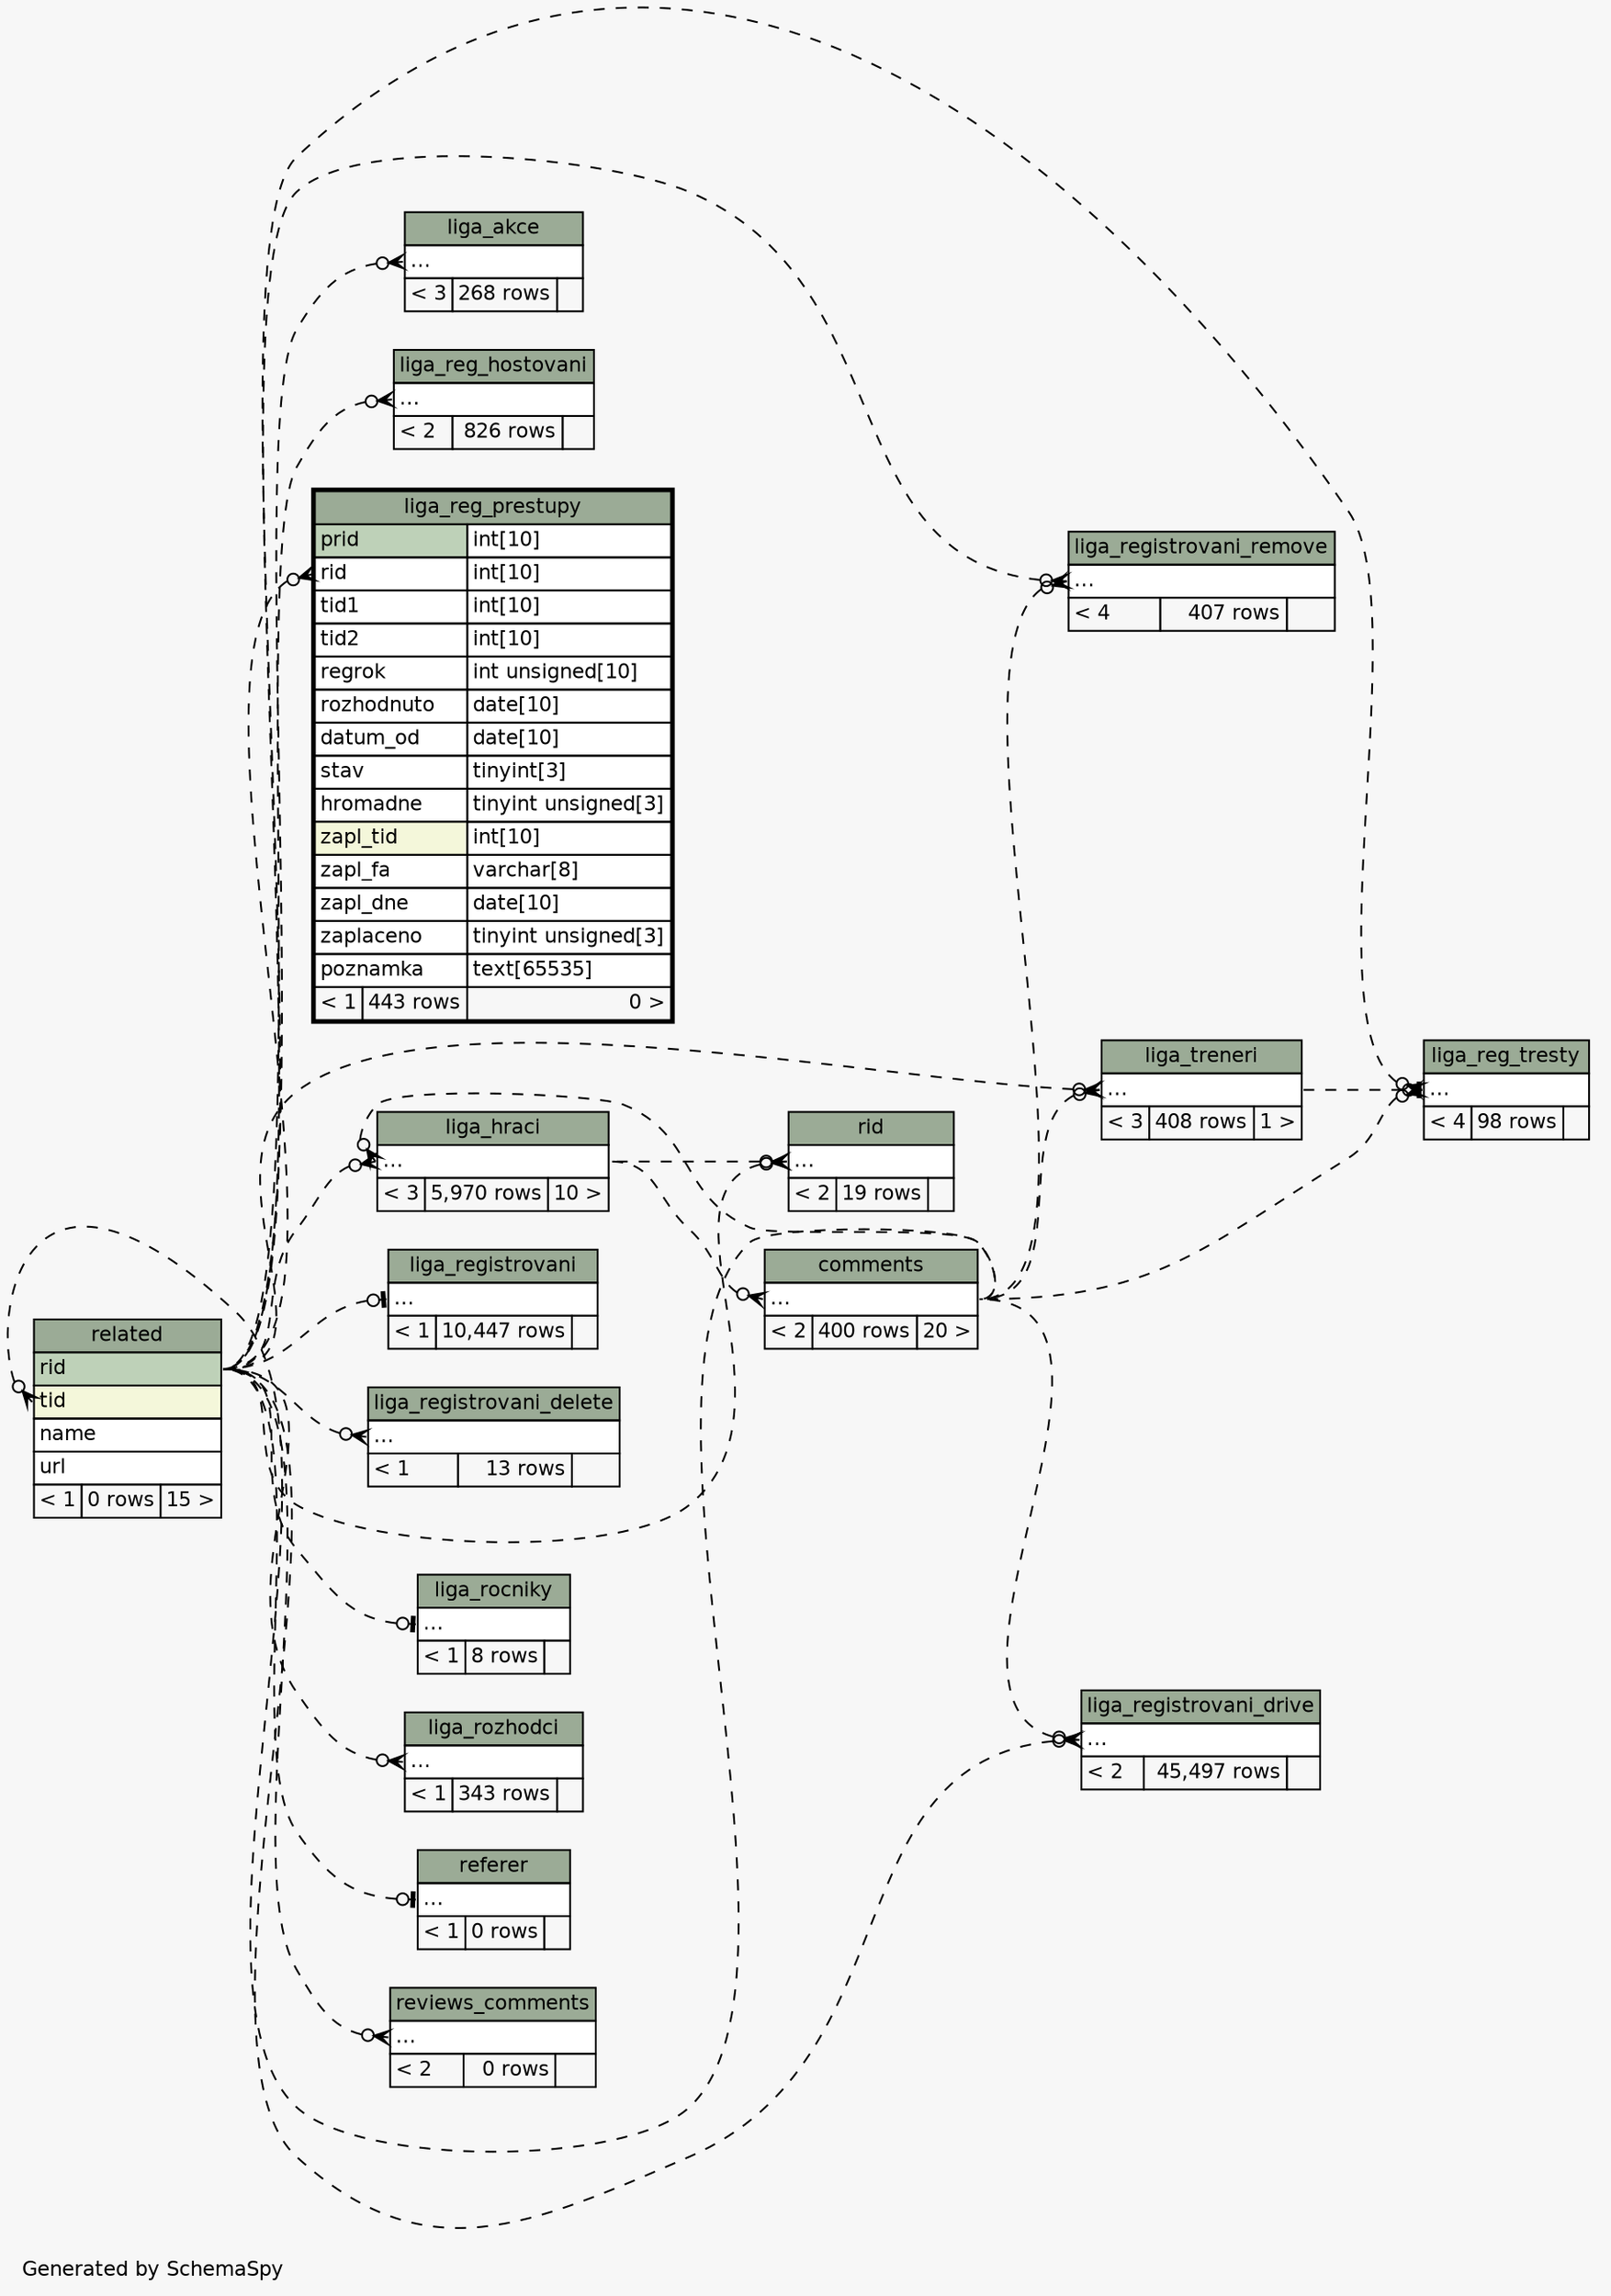 // dot 2.38.0 on Mac OS X 10.9.4
// SchemaSpy rev 590
digraph "impliedTwoDegreesRelationshipsDiagram" {
  graph [
    rankdir="RL"
    bgcolor="#f7f7f7"
    label="\nGenerated by SchemaSpy"
    labeljust="l"
    nodesep="0.18"
    ranksep="0.46"
    fontname="Helvetica"
    fontsize="11"
  ];
  node [
    fontname="Helvetica"
    fontsize="11"
    shape="plaintext"
  ];
  edge [
    arrowsize="0.8"
  ];
  "comments":"elipses":w -> "liga_hraci":"elipses":e [arrowhead=none dir=back arrowtail=crowodot style=dashed];
  "liga_akce":"elipses":w -> "related":"rid":e [arrowhead=none dir=back arrowtail=crowodot style=dashed];
  "liga_hraci":"elipses":w -> "related":"rid":e [arrowhead=none dir=back arrowtail=crowodot style=dashed];
  "liga_hraci":"elipses":w -> "comments":"elipses":e [arrowhead=none dir=back arrowtail=crowodot style=dashed];
  "liga_reg_hostovani":"elipses":w -> "related":"rid":e [arrowhead=none dir=back arrowtail=crowodot style=dashed];
  "liga_reg_prestupy":"rid":w -> "related":"rid":e [arrowhead=none dir=back arrowtail=crowodot style=dashed];
  "liga_reg_tresty":"elipses":w -> "related":"rid":e [arrowhead=none dir=back arrowtail=crowodot style=dashed];
  "liga_reg_tresty":"elipses":w -> "comments":"elipses":e [arrowhead=none dir=back arrowtail=crowodot style=dashed];
  "liga_reg_tresty":"elipses":w -> "liga_treneri":"elipses":e [arrowhead=none dir=back arrowtail=teeodot style=dashed];
  "liga_registrovani":"elipses":w -> "related":"rid":e [arrowhead=none dir=back arrowtail=teeodot style=dashed];
  "liga_registrovani_delete":"elipses":w -> "related":"rid":e [arrowhead=none dir=back arrowtail=crowodot style=dashed];
  "liga_registrovani_drive":"elipses":w -> "related":"rid":e [arrowhead=none dir=back arrowtail=crowodot style=dashed];
  "liga_registrovani_drive":"elipses":w -> "comments":"elipses":e [arrowhead=none dir=back arrowtail=crowodot style=dashed];
  "liga_registrovani_remove":"elipses":w -> "related":"rid":e [arrowhead=none dir=back arrowtail=crowodot style=dashed];
  "liga_registrovani_remove":"elipses":w -> "comments":"elipses":e [arrowhead=none dir=back arrowtail=crowodot style=dashed];
  "liga_rocniky":"elipses":w -> "related":"rid":e [arrowhead=none dir=back arrowtail=teeodot style=dashed];
  "liga_rozhodci":"elipses":w -> "related":"rid":e [arrowhead=none dir=back arrowtail=crowodot style=dashed];
  "liga_treneri":"elipses":w -> "related":"rid":e [arrowhead=none dir=back arrowtail=crowodot style=dashed];
  "liga_treneri":"elipses":w -> "comments":"elipses":e [arrowhead=none dir=back arrowtail=crowodot style=dashed];
  "referer":"elipses":w -> "related":"rid":e [arrowhead=none dir=back arrowtail=teeodot style=dashed];
  "related":"tid":w -> "comments":"elipses":e [arrowhead=none dir=back arrowtail=crowodot style=dashed];
  "reviews_comments":"elipses":w -> "related":"rid":e [arrowhead=none dir=back arrowtail=crowodot style=dashed];
  "rid":"elipses":w -> "liga_hraci":"elipses":e [arrowhead=none dir=back arrowtail=crowodot style=dashed];
  "rid":"elipses":w -> "related":"rid":e [arrowhead=none dir=back arrowtail=crowodot style=dashed];
  "comments" [
    label=<
    <TABLE BORDER="0" CELLBORDER="1" CELLSPACING="0" BGCOLOR="#ffffff">
      <TR><TD COLSPAN="3" BGCOLOR="#9bab96" ALIGN="CENTER">comments</TD></TR>
      <TR><TD PORT="elipses" COLSPAN="3" ALIGN="LEFT">...</TD></TR>
      <TR><TD ALIGN="LEFT" BGCOLOR="#f7f7f7">&lt; 2</TD><TD ALIGN="RIGHT" BGCOLOR="#f7f7f7">400 rows</TD><TD ALIGN="RIGHT" BGCOLOR="#f7f7f7">20 &gt;</TD></TR>
    </TABLE>>
    URL="comments.html"
    tooltip="comments"
  ];
  "liga_akce" [
    label=<
    <TABLE BORDER="0" CELLBORDER="1" CELLSPACING="0" BGCOLOR="#ffffff">
      <TR><TD COLSPAN="3" BGCOLOR="#9bab96" ALIGN="CENTER">liga_akce</TD></TR>
      <TR><TD PORT="elipses" COLSPAN="3" ALIGN="LEFT">...</TD></TR>
      <TR><TD ALIGN="LEFT" BGCOLOR="#f7f7f7">&lt; 3</TD><TD ALIGN="RIGHT" BGCOLOR="#f7f7f7">268 rows</TD><TD ALIGN="RIGHT" BGCOLOR="#f7f7f7">  </TD></TR>
    </TABLE>>
    URL="liga_akce.html"
    tooltip="liga_akce"
  ];
  "liga_hraci" [
    label=<
    <TABLE BORDER="0" CELLBORDER="1" CELLSPACING="0" BGCOLOR="#ffffff">
      <TR><TD COLSPAN="3" BGCOLOR="#9bab96" ALIGN="CENTER">liga_hraci</TD></TR>
      <TR><TD PORT="elipses" COLSPAN="3" ALIGN="LEFT">...</TD></TR>
      <TR><TD ALIGN="LEFT" BGCOLOR="#f7f7f7">&lt; 3</TD><TD ALIGN="RIGHT" BGCOLOR="#f7f7f7">5,970 rows</TD><TD ALIGN="RIGHT" BGCOLOR="#f7f7f7">10 &gt;</TD></TR>
    </TABLE>>
    URL="liga_hraci.html"
    tooltip="liga_hraci"
  ];
  "liga_reg_hostovani" [
    label=<
    <TABLE BORDER="0" CELLBORDER="1" CELLSPACING="0" BGCOLOR="#ffffff">
      <TR><TD COLSPAN="3" BGCOLOR="#9bab96" ALIGN="CENTER">liga_reg_hostovani</TD></TR>
      <TR><TD PORT="elipses" COLSPAN="3" ALIGN="LEFT">...</TD></TR>
      <TR><TD ALIGN="LEFT" BGCOLOR="#f7f7f7">&lt; 2</TD><TD ALIGN="RIGHT" BGCOLOR="#f7f7f7">826 rows</TD><TD ALIGN="RIGHT" BGCOLOR="#f7f7f7">  </TD></TR>
    </TABLE>>
    URL="liga_reg_hostovani.html"
    tooltip="liga_reg_hostovani"
  ];
  "liga_reg_prestupy" [
    label=<
    <TABLE BORDER="2" CELLBORDER="1" CELLSPACING="0" BGCOLOR="#ffffff">
      <TR><TD COLSPAN="3" BGCOLOR="#9bab96" ALIGN="CENTER">liga_reg_prestupy</TD></TR>
      <TR><TD PORT="prid" COLSPAN="2" BGCOLOR="#bed1b8" ALIGN="LEFT">prid</TD><TD PORT="prid.type" ALIGN="LEFT">int[10]</TD></TR>
      <TR><TD PORT="rid" COLSPAN="2" ALIGN="LEFT">rid</TD><TD PORT="rid.type" ALIGN="LEFT">int[10]</TD></TR>
      <TR><TD PORT="tid1" COLSPAN="2" ALIGN="LEFT">tid1</TD><TD PORT="tid1.type" ALIGN="LEFT">int[10]</TD></TR>
      <TR><TD PORT="tid2" COLSPAN="2" ALIGN="LEFT">tid2</TD><TD PORT="tid2.type" ALIGN="LEFT">int[10]</TD></TR>
      <TR><TD PORT="regrok" COLSPAN="2" ALIGN="LEFT">regrok</TD><TD PORT="regrok.type" ALIGN="LEFT">int unsigned[10]</TD></TR>
      <TR><TD PORT="rozhodnuto" COLSPAN="2" ALIGN="LEFT">rozhodnuto</TD><TD PORT="rozhodnuto.type" ALIGN="LEFT">date[10]</TD></TR>
      <TR><TD PORT="datum_od" COLSPAN="2" ALIGN="LEFT">datum_od</TD><TD PORT="datum_od.type" ALIGN="LEFT">date[10]</TD></TR>
      <TR><TD PORT="stav" COLSPAN="2" ALIGN="LEFT">stav</TD><TD PORT="stav.type" ALIGN="LEFT">tinyint[3]</TD></TR>
      <TR><TD PORT="hromadne" COLSPAN="2" ALIGN="LEFT">hromadne</TD><TD PORT="hromadne.type" ALIGN="LEFT">tinyint unsigned[3]</TD></TR>
      <TR><TD PORT="zapl_tid" COLSPAN="2" BGCOLOR="#f4f7da" ALIGN="LEFT">zapl_tid</TD><TD PORT="zapl_tid.type" ALIGN="LEFT">int[10]</TD></TR>
      <TR><TD PORT="zapl_fa" COLSPAN="2" ALIGN="LEFT">zapl_fa</TD><TD PORT="zapl_fa.type" ALIGN="LEFT">varchar[8]</TD></TR>
      <TR><TD PORT="zapl_dne" COLSPAN="2" ALIGN="LEFT">zapl_dne</TD><TD PORT="zapl_dne.type" ALIGN="LEFT">date[10]</TD></TR>
      <TR><TD PORT="zaplaceno" COLSPAN="2" ALIGN="LEFT">zaplaceno</TD><TD PORT="zaplaceno.type" ALIGN="LEFT">tinyint unsigned[3]</TD></TR>
      <TR><TD PORT="poznamka" COLSPAN="2" ALIGN="LEFT">poznamka</TD><TD PORT="poznamka.type" ALIGN="LEFT">text[65535]</TD></TR>
      <TR><TD ALIGN="LEFT" BGCOLOR="#f7f7f7">&lt; 1</TD><TD ALIGN="RIGHT" BGCOLOR="#f7f7f7">443 rows</TD><TD ALIGN="RIGHT" BGCOLOR="#f7f7f7">0 &gt;</TD></TR>
    </TABLE>>
    URL="liga_reg_prestupy.html"
    tooltip="liga_reg_prestupy"
  ];
  "liga_reg_tresty" [
    label=<
    <TABLE BORDER="0" CELLBORDER="1" CELLSPACING="0" BGCOLOR="#ffffff">
      <TR><TD COLSPAN="3" BGCOLOR="#9bab96" ALIGN="CENTER">liga_reg_tresty</TD></TR>
      <TR><TD PORT="elipses" COLSPAN="3" ALIGN="LEFT">...</TD></TR>
      <TR><TD ALIGN="LEFT" BGCOLOR="#f7f7f7">&lt; 4</TD><TD ALIGN="RIGHT" BGCOLOR="#f7f7f7">98 rows</TD><TD ALIGN="RIGHT" BGCOLOR="#f7f7f7">  </TD></TR>
    </TABLE>>
    URL="liga_reg_tresty.html"
    tooltip="liga_reg_tresty"
  ];
  "liga_registrovani" [
    label=<
    <TABLE BORDER="0" CELLBORDER="1" CELLSPACING="0" BGCOLOR="#ffffff">
      <TR><TD COLSPAN="3" BGCOLOR="#9bab96" ALIGN="CENTER">liga_registrovani</TD></TR>
      <TR><TD PORT="elipses" COLSPAN="3" ALIGN="LEFT">...</TD></TR>
      <TR><TD ALIGN="LEFT" BGCOLOR="#f7f7f7">&lt; 1</TD><TD ALIGN="RIGHT" BGCOLOR="#f7f7f7">10,447 rows</TD><TD ALIGN="RIGHT" BGCOLOR="#f7f7f7">  </TD></TR>
    </TABLE>>
    URL="liga_registrovani.html"
    tooltip="liga_registrovani"
  ];
  "liga_registrovani_delete" [
    label=<
    <TABLE BORDER="0" CELLBORDER="1" CELLSPACING="0" BGCOLOR="#ffffff">
      <TR><TD COLSPAN="3" BGCOLOR="#9bab96" ALIGN="CENTER">liga_registrovani_delete</TD></TR>
      <TR><TD PORT="elipses" COLSPAN="3" ALIGN="LEFT">...</TD></TR>
      <TR><TD ALIGN="LEFT" BGCOLOR="#f7f7f7">&lt; 1</TD><TD ALIGN="RIGHT" BGCOLOR="#f7f7f7">13 rows</TD><TD ALIGN="RIGHT" BGCOLOR="#f7f7f7">  </TD></TR>
    </TABLE>>
    URL="liga_registrovani_delete.html"
    tooltip="liga_registrovani_delete"
  ];
  "liga_registrovani_drive" [
    label=<
    <TABLE BORDER="0" CELLBORDER="1" CELLSPACING="0" BGCOLOR="#ffffff">
      <TR><TD COLSPAN="3" BGCOLOR="#9bab96" ALIGN="CENTER">liga_registrovani_drive</TD></TR>
      <TR><TD PORT="elipses" COLSPAN="3" ALIGN="LEFT">...</TD></TR>
      <TR><TD ALIGN="LEFT" BGCOLOR="#f7f7f7">&lt; 2</TD><TD ALIGN="RIGHT" BGCOLOR="#f7f7f7">45,497 rows</TD><TD ALIGN="RIGHT" BGCOLOR="#f7f7f7">  </TD></TR>
    </TABLE>>
    URL="liga_registrovani_drive.html"
    tooltip="liga_registrovani_drive"
  ];
  "liga_registrovani_remove" [
    label=<
    <TABLE BORDER="0" CELLBORDER="1" CELLSPACING="0" BGCOLOR="#ffffff">
      <TR><TD COLSPAN="3" BGCOLOR="#9bab96" ALIGN="CENTER">liga_registrovani_remove</TD></TR>
      <TR><TD PORT="elipses" COLSPAN="3" ALIGN="LEFT">...</TD></TR>
      <TR><TD ALIGN="LEFT" BGCOLOR="#f7f7f7">&lt; 4</TD><TD ALIGN="RIGHT" BGCOLOR="#f7f7f7">407 rows</TD><TD ALIGN="RIGHT" BGCOLOR="#f7f7f7">  </TD></TR>
    </TABLE>>
    URL="liga_registrovani_remove.html"
    tooltip="liga_registrovani_remove"
  ];
  "liga_rocniky" [
    label=<
    <TABLE BORDER="0" CELLBORDER="1" CELLSPACING="0" BGCOLOR="#ffffff">
      <TR><TD COLSPAN="3" BGCOLOR="#9bab96" ALIGN="CENTER">liga_rocniky</TD></TR>
      <TR><TD PORT="elipses" COLSPAN="3" ALIGN="LEFT">...</TD></TR>
      <TR><TD ALIGN="LEFT" BGCOLOR="#f7f7f7">&lt; 1</TD><TD ALIGN="RIGHT" BGCOLOR="#f7f7f7">8 rows</TD><TD ALIGN="RIGHT" BGCOLOR="#f7f7f7">  </TD></TR>
    </TABLE>>
    URL="liga_rocniky.html"
    tooltip="liga_rocniky"
  ];
  "liga_rozhodci" [
    label=<
    <TABLE BORDER="0" CELLBORDER="1" CELLSPACING="0" BGCOLOR="#ffffff">
      <TR><TD COLSPAN="3" BGCOLOR="#9bab96" ALIGN="CENTER">liga_rozhodci</TD></TR>
      <TR><TD PORT="elipses" COLSPAN="3" ALIGN="LEFT">...</TD></TR>
      <TR><TD ALIGN="LEFT" BGCOLOR="#f7f7f7">&lt; 1</TD><TD ALIGN="RIGHT" BGCOLOR="#f7f7f7">343 rows</TD><TD ALIGN="RIGHT" BGCOLOR="#f7f7f7">  </TD></TR>
    </TABLE>>
    URL="liga_rozhodci.html"
    tooltip="liga_rozhodci"
  ];
  "liga_treneri" [
    label=<
    <TABLE BORDER="0" CELLBORDER="1" CELLSPACING="0" BGCOLOR="#ffffff">
      <TR><TD COLSPAN="3" BGCOLOR="#9bab96" ALIGN="CENTER">liga_treneri</TD></TR>
      <TR><TD PORT="elipses" COLSPAN="3" ALIGN="LEFT">...</TD></TR>
      <TR><TD ALIGN="LEFT" BGCOLOR="#f7f7f7">&lt; 3</TD><TD ALIGN="RIGHT" BGCOLOR="#f7f7f7">408 rows</TD><TD ALIGN="RIGHT" BGCOLOR="#f7f7f7">1 &gt;</TD></TR>
    </TABLE>>
    URL="liga_treneri.html"
    tooltip="liga_treneri"
  ];
  "referer" [
    label=<
    <TABLE BORDER="0" CELLBORDER="1" CELLSPACING="0" BGCOLOR="#ffffff">
      <TR><TD COLSPAN="3" BGCOLOR="#9bab96" ALIGN="CENTER">referer</TD></TR>
      <TR><TD PORT="elipses" COLSPAN="3" ALIGN="LEFT">...</TD></TR>
      <TR><TD ALIGN="LEFT" BGCOLOR="#f7f7f7">&lt; 1</TD><TD ALIGN="RIGHT" BGCOLOR="#f7f7f7">0 rows</TD><TD ALIGN="RIGHT" BGCOLOR="#f7f7f7">  </TD></TR>
    </TABLE>>
    URL="referer.html"
    tooltip="referer"
  ];
  "related" [
    label=<
    <TABLE BORDER="0" CELLBORDER="1" CELLSPACING="0" BGCOLOR="#ffffff">
      <TR><TD COLSPAN="3" BGCOLOR="#9bab96" ALIGN="CENTER">related</TD></TR>
      <TR><TD PORT="rid" COLSPAN="3" BGCOLOR="#bed1b8" ALIGN="LEFT">rid</TD></TR>
      <TR><TD PORT="tid" COLSPAN="3" BGCOLOR="#f4f7da" ALIGN="LEFT">tid</TD></TR>
      <TR><TD PORT="name" COLSPAN="3" ALIGN="LEFT">name</TD></TR>
      <TR><TD PORT="url" COLSPAN="3" ALIGN="LEFT">url</TD></TR>
      <TR><TD ALIGN="LEFT" BGCOLOR="#f7f7f7">&lt; 1</TD><TD ALIGN="RIGHT" BGCOLOR="#f7f7f7">0 rows</TD><TD ALIGN="RIGHT" BGCOLOR="#f7f7f7">15 &gt;</TD></TR>
    </TABLE>>
    URL="related.html"
    tooltip="related"
  ];
  "reviews_comments" [
    label=<
    <TABLE BORDER="0" CELLBORDER="1" CELLSPACING="0" BGCOLOR="#ffffff">
      <TR><TD COLSPAN="3" BGCOLOR="#9bab96" ALIGN="CENTER">reviews_comments</TD></TR>
      <TR><TD PORT="elipses" COLSPAN="3" ALIGN="LEFT">...</TD></TR>
      <TR><TD ALIGN="LEFT" BGCOLOR="#f7f7f7">&lt; 2</TD><TD ALIGN="RIGHT" BGCOLOR="#f7f7f7">0 rows</TD><TD ALIGN="RIGHT" BGCOLOR="#f7f7f7">  </TD></TR>
    </TABLE>>
    URL="reviews_comments.html"
    tooltip="reviews_comments"
  ];
  "rid" [
    label=<
    <TABLE BORDER="0" CELLBORDER="1" CELLSPACING="0" BGCOLOR="#ffffff">
      <TR><TD COLSPAN="3" BGCOLOR="#9bab96" ALIGN="CENTER">rid</TD></TR>
      <TR><TD PORT="elipses" COLSPAN="3" ALIGN="LEFT">...</TD></TR>
      <TR><TD ALIGN="LEFT" BGCOLOR="#f7f7f7">&lt; 2</TD><TD ALIGN="RIGHT" BGCOLOR="#f7f7f7">19 rows</TD><TD ALIGN="RIGHT" BGCOLOR="#f7f7f7">  </TD></TR>
    </TABLE>>
    URL="rid.html"
    tooltip="rid"
  ];
}

